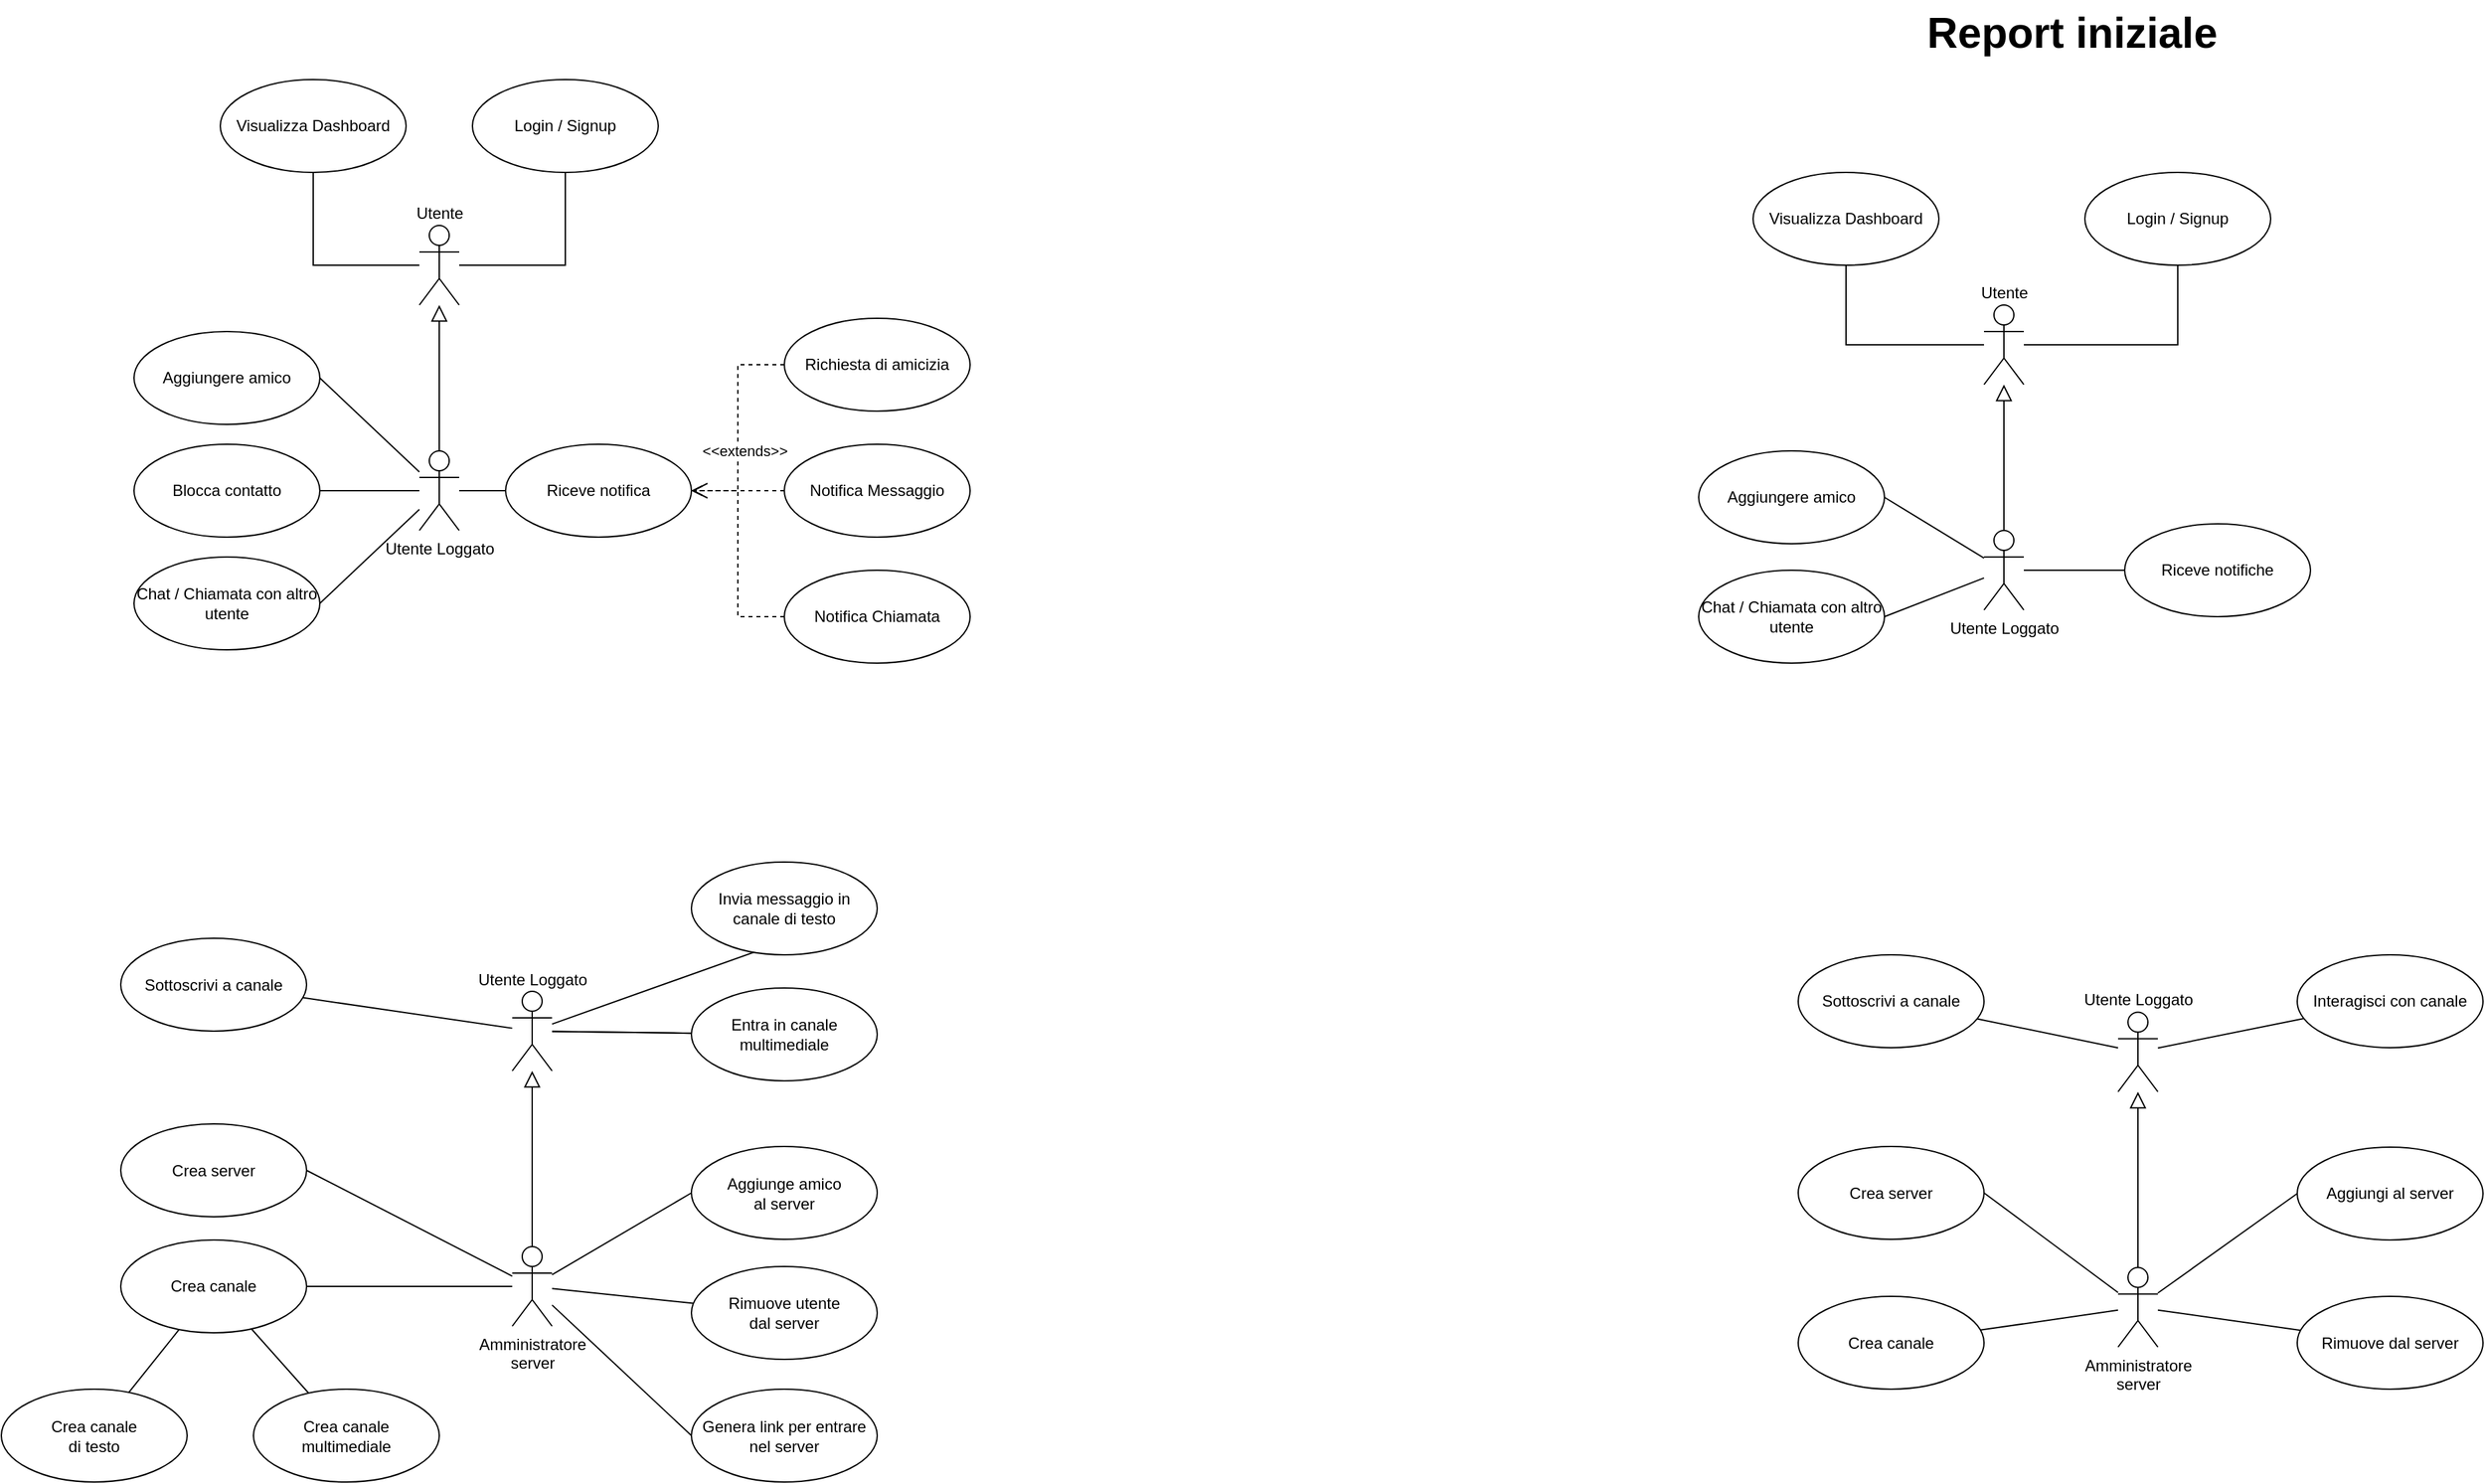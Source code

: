 <mxfile version="21.0.6" type="github">
  <diagram name="casi d&#39;uso" id="L522oNF_uNWGlUxBPbBV">
    <mxGraphModel dx="1451" dy="994" grid="1" gridSize="10" guides="1" tooltips="1" connect="1" arrows="1" fold="1" page="1" pageScale="1" pageWidth="1169" pageHeight="1654" math="0" shadow="0">
      <root>
        <mxCell id="0" />
        <mxCell id="1" parent="0" />
        <mxCell id="ZlrdZ9Rfqk7_zWv-UgOn-36" style="edgeStyle=orthogonalEdgeStyle;rounded=0;orthogonalLoop=1;jettySize=auto;html=1;strokeWidth=1;endArrow=block;endFill=0;endSize=10;" parent="1" source="ZlrdZ9Rfqk7_zWv-UgOn-1" target="ZlrdZ9Rfqk7_zWv-UgOn-2" edge="1">
          <mxGeometry relative="1" as="geometry" />
        </mxCell>
        <mxCell id="ZlrdZ9Rfqk7_zWv-UgOn-47" style="rounded=0;orthogonalLoop=1;jettySize=auto;html=1;entryX=1;entryY=0.5;entryDx=0;entryDy=0;startSize=10;endSize=10;endArrow=none;endFill=0;" parent="1" source="ZlrdZ9Rfqk7_zWv-UgOn-1" target="ZlrdZ9Rfqk7_zWv-UgOn-17" edge="1">
          <mxGeometry relative="1" as="geometry" />
        </mxCell>
        <mxCell id="ZlrdZ9Rfqk7_zWv-UgOn-48" style="rounded=0;orthogonalLoop=1;jettySize=auto;html=1;startSize=10;endSize=10;endArrow=none;endFill=0;" parent="1" source="ZlrdZ9Rfqk7_zWv-UgOn-1" target="ZlrdZ9Rfqk7_zWv-UgOn-18" edge="1">
          <mxGeometry relative="1" as="geometry" />
        </mxCell>
        <mxCell id="ZlrdZ9Rfqk7_zWv-UgOn-49" style="rounded=0;orthogonalLoop=1;jettySize=auto;html=1;entryX=1;entryY=0.5;entryDx=0;entryDy=0;startSize=10;endSize=10;endArrow=none;endFill=0;" parent="1" source="ZlrdZ9Rfqk7_zWv-UgOn-1" target="ZlrdZ9Rfqk7_zWv-UgOn-19" edge="1">
          <mxGeometry relative="1" as="geometry" />
        </mxCell>
        <mxCell id="ZlrdZ9Rfqk7_zWv-UgOn-50" style="edgeStyle=orthogonalEdgeStyle;rounded=0;orthogonalLoop=1;jettySize=auto;html=1;startSize=10;endSize=10;endArrow=none;endFill=0;" parent="1" source="ZlrdZ9Rfqk7_zWv-UgOn-1" target="ZlrdZ9Rfqk7_zWv-UgOn-20" edge="1">
          <mxGeometry relative="1" as="geometry" />
        </mxCell>
        <mxCell id="ZlrdZ9Rfqk7_zWv-UgOn-1" value="Utente Loggato" style="shape=umlActor;verticalLabelPosition=bottom;verticalAlign=top;html=1;outlineConnect=0;" parent="1" vertex="1">
          <mxGeometry x="475" y="350" width="30" height="60" as="geometry" />
        </mxCell>
        <mxCell id="ZlrdZ9Rfqk7_zWv-UgOn-11" style="edgeStyle=orthogonalEdgeStyle;rounded=0;orthogonalLoop=1;jettySize=auto;html=1;startSize=10;endSize=10;endArrow=none;endFill=0;" parent="1" source="ZlrdZ9Rfqk7_zWv-UgOn-2" target="ZlrdZ9Rfqk7_zWv-UgOn-9" edge="1">
          <mxGeometry relative="1" as="geometry" />
        </mxCell>
        <mxCell id="ZlrdZ9Rfqk7_zWv-UgOn-13" style="edgeStyle=orthogonalEdgeStyle;rounded=0;orthogonalLoop=1;jettySize=auto;html=1;entryX=0.5;entryY=1;entryDx=0;entryDy=0;startSize=10;endSize=10;endArrow=none;endFill=0;" parent="1" source="ZlrdZ9Rfqk7_zWv-UgOn-2" target="ZlrdZ9Rfqk7_zWv-UgOn-8" edge="1">
          <mxGeometry relative="1" as="geometry" />
        </mxCell>
        <mxCell id="ZlrdZ9Rfqk7_zWv-UgOn-8" value="Visualizza Dashboard" style="ellipse;whiteSpace=wrap;html=1;" parent="1" vertex="1">
          <mxGeometry x="325" y="70" width="140" height="70" as="geometry" />
        </mxCell>
        <mxCell id="ZlrdZ9Rfqk7_zWv-UgOn-9" value="Login / Signup" style="ellipse;whiteSpace=wrap;html=1;" parent="1" vertex="1">
          <mxGeometry x="515" y="70" width="140" height="70" as="geometry" />
        </mxCell>
        <mxCell id="ZlrdZ9Rfqk7_zWv-UgOn-2" value="Utente" style="shape=umlActor;verticalLabelPosition=top;verticalAlign=bottom;html=1;outlineConnect=0;horizontal=1;labelPosition=center;align=center;" parent="1" vertex="1">
          <mxGeometry x="475" y="180" width="30" height="60" as="geometry" />
        </mxCell>
        <mxCell id="ZlrdZ9Rfqk7_zWv-UgOn-17" value="Aggiungere amico" style="ellipse;whiteSpace=wrap;html=1;" parent="1" vertex="1">
          <mxGeometry x="260" y="260" width="140" height="70" as="geometry" />
        </mxCell>
        <mxCell id="ZlrdZ9Rfqk7_zWv-UgOn-18" value="Blocca contatto" style="ellipse;whiteSpace=wrap;html=1;" parent="1" vertex="1">
          <mxGeometry x="260" y="345" width="140" height="70" as="geometry" />
        </mxCell>
        <mxCell id="ZlrdZ9Rfqk7_zWv-UgOn-19" value="Chat / Chiamata con altro utente" style="ellipse;whiteSpace=wrap;html=1;" parent="1" vertex="1">
          <mxGeometry x="260" y="430" width="140" height="70" as="geometry" />
        </mxCell>
        <mxCell id="ZlrdZ9Rfqk7_zWv-UgOn-20" value="Riceve notifica" style="ellipse;whiteSpace=wrap;html=1;" parent="1" vertex="1">
          <mxGeometry x="540" y="345" width="140" height="70" as="geometry" />
        </mxCell>
        <mxCell id="ZlrdZ9Rfqk7_zWv-UgOn-66" style="edgeStyle=orthogonalEdgeStyle;rounded=0;orthogonalLoop=1;jettySize=auto;html=1;endArrow=open;endFill=0;dashed=1;endSize=10;" parent="1" source="ZlrdZ9Rfqk7_zWv-UgOn-26" target="ZlrdZ9Rfqk7_zWv-UgOn-20" edge="1">
          <mxGeometry relative="1" as="geometry" />
        </mxCell>
        <mxCell id="ZlrdZ9Rfqk7_zWv-UgOn-26" value="Notifica Messaggio" style="ellipse;whiteSpace=wrap;html=1;" parent="1" vertex="1">
          <mxGeometry x="750" y="345" width="140" height="70" as="geometry" />
        </mxCell>
        <mxCell id="ZlrdZ9Rfqk7_zWv-UgOn-68" style="edgeStyle=orthogonalEdgeStyle;rounded=0;orthogonalLoop=1;jettySize=auto;html=1;entryX=1;entryY=0.5;entryDx=0;entryDy=0;endArrow=open;endFill=0;dashed=1;" parent="1" source="ZlrdZ9Rfqk7_zWv-UgOn-27" target="ZlrdZ9Rfqk7_zWv-UgOn-20" edge="1">
          <mxGeometry relative="1" as="geometry" />
        </mxCell>
        <mxCell id="ZlrdZ9Rfqk7_zWv-UgOn-27" value="Notifica Chiamata" style="ellipse;whiteSpace=wrap;html=1;" parent="1" vertex="1">
          <mxGeometry x="750" y="440" width="140" height="70" as="geometry" />
        </mxCell>
        <mxCell id="ZlrdZ9Rfqk7_zWv-UgOn-67" style="edgeStyle=orthogonalEdgeStyle;rounded=0;orthogonalLoop=1;jettySize=auto;html=1;entryX=1;entryY=0.5;entryDx=0;entryDy=0;endArrow=open;endFill=0;dashed=1;" parent="1" source="ZlrdZ9Rfqk7_zWv-UgOn-28" target="ZlrdZ9Rfqk7_zWv-UgOn-20" edge="1">
          <mxGeometry relative="1" as="geometry" />
        </mxCell>
        <mxCell id="ZlrdZ9Rfqk7_zWv-UgOn-69" value="&amp;lt;&amp;lt;extends&amp;gt;&amp;gt;" style="edgeLabel;html=1;align=center;verticalAlign=middle;resizable=0;points=[];" parent="ZlrdZ9Rfqk7_zWv-UgOn-67" vertex="1" connectable="0">
          <mxGeometry x="0.624" y="-3" relative="1" as="geometry">
            <mxPoint x="9" y="-27" as="offset" />
          </mxGeometry>
        </mxCell>
        <mxCell id="ZlrdZ9Rfqk7_zWv-UgOn-28" value="Richiesta di amicizia" style="ellipse;whiteSpace=wrap;html=1;" parent="1" vertex="1">
          <mxGeometry x="750" y="250" width="140" height="70" as="geometry" />
        </mxCell>
        <mxCell id="ZlrdZ9Rfqk7_zWv-UgOn-54" style="edgeStyle=orthogonalEdgeStyle;rounded=0;orthogonalLoop=1;jettySize=auto;html=1;endArrow=block;endFill=0;endSize=10;" parent="1" source="ZlrdZ9Rfqk7_zWv-UgOn-33" target="ZlrdZ9Rfqk7_zWv-UgOn-43" edge="1">
          <mxGeometry relative="1" as="geometry" />
        </mxCell>
        <mxCell id="ZlrdZ9Rfqk7_zWv-UgOn-77" style="rounded=0;orthogonalLoop=1;jettySize=auto;html=1;endArrow=none;endFill=0;" parent="1" source="ZlrdZ9Rfqk7_zWv-UgOn-33" target="ZlrdZ9Rfqk7_zWv-UgOn-57" edge="1">
          <mxGeometry relative="1" as="geometry" />
        </mxCell>
        <mxCell id="ZlrdZ9Rfqk7_zWv-UgOn-80" style="rounded=0;orthogonalLoop=1;jettySize=auto;html=1;entryX=1;entryY=0.5;entryDx=0;entryDy=0;endArrow=none;endFill=0;" parent="1" source="ZlrdZ9Rfqk7_zWv-UgOn-33" target="ZlrdZ9Rfqk7_zWv-UgOn-58" edge="1">
          <mxGeometry relative="1" as="geometry" />
        </mxCell>
        <mxCell id="ZlrdZ9Rfqk7_zWv-UgOn-83" style="rounded=0;orthogonalLoop=1;jettySize=auto;html=1;entryX=0;entryY=0.5;entryDx=0;entryDy=0;endArrow=none;endFill=0;" parent="1" source="ZlrdZ9Rfqk7_zWv-UgOn-33" target="ZlrdZ9Rfqk7_zWv-UgOn-40" edge="1">
          <mxGeometry relative="1" as="geometry" />
        </mxCell>
        <mxCell id="ZlrdZ9Rfqk7_zWv-UgOn-84" style="rounded=0;orthogonalLoop=1;jettySize=auto;html=1;endArrow=none;endFill=0;" parent="1" source="ZlrdZ9Rfqk7_zWv-UgOn-33" target="ZlrdZ9Rfqk7_zWv-UgOn-56" edge="1">
          <mxGeometry relative="1" as="geometry" />
        </mxCell>
        <mxCell id="ZlrdZ9Rfqk7_zWv-UgOn-85" style="rounded=0;orthogonalLoop=1;jettySize=auto;html=1;entryX=0;entryY=0.5;entryDx=0;entryDy=0;endArrow=none;endFill=0;" parent="1" source="ZlrdZ9Rfqk7_zWv-UgOn-33" target="ZlrdZ9Rfqk7_zWv-UgOn-70" edge="1">
          <mxGeometry relative="1" as="geometry" />
        </mxCell>
        <mxCell id="ZlrdZ9Rfqk7_zWv-UgOn-33" value="Amministratore&lt;br&gt;server" style="shape=umlActor;verticalLabelPosition=bottom;verticalAlign=top;html=1;outlineConnect=0;horizontal=1;labelPosition=center;align=center;" parent="1" vertex="1">
          <mxGeometry x="545" y="950" width="30" height="60" as="geometry" />
        </mxCell>
        <mxCell id="ZlrdZ9Rfqk7_zWv-UgOn-40" value="Aggiunge amico&lt;br&gt;al server" style="ellipse;whiteSpace=wrap;html=1;" parent="1" vertex="1">
          <mxGeometry x="680" y="874.5" width="140" height="70" as="geometry" />
        </mxCell>
        <mxCell id="ZlrdZ9Rfqk7_zWv-UgOn-76" style="rounded=0;orthogonalLoop=1;jettySize=auto;html=1;endArrow=none;endFill=0;" parent="1" source="ZlrdZ9Rfqk7_zWv-UgOn-43" target="ZlrdZ9Rfqk7_zWv-UgOn-74" edge="1">
          <mxGeometry relative="1" as="geometry" />
        </mxCell>
        <mxCell id="ZlrdZ9Rfqk7_zWv-UgOn-82" style="rounded=0;orthogonalLoop=1;jettySize=auto;html=1;entryX=1;entryY=0.5;entryDx=0;entryDy=0;endArrow=none;endFill=0;" parent="1" source="ZlrdZ9Rfqk7_zWv-UgOn-43" target="ZlrdZ9Rfqk7_zWv-UgOn-73" edge="1">
          <mxGeometry relative="1" as="geometry" />
        </mxCell>
        <mxCell id="ZlrdZ9Rfqk7_zWv-UgOn-87" style="rounded=0;orthogonalLoop=1;jettySize=auto;html=1;endArrow=none;endFill=0;" parent="1" source="ZlrdZ9Rfqk7_zWv-UgOn-43" target="ZlrdZ9Rfqk7_zWv-UgOn-86" edge="1">
          <mxGeometry relative="1" as="geometry" />
        </mxCell>
        <mxCell id="ZlrdZ9Rfqk7_zWv-UgOn-43" value="Utente Loggato" style="shape=umlActor;verticalLabelPosition=top;verticalAlign=bottom;html=1;outlineConnect=0;labelPosition=center;align=center;" parent="1" vertex="1">
          <mxGeometry x="545" y="757.5" width="30" height="60" as="geometry" />
        </mxCell>
        <mxCell id="ZlrdZ9Rfqk7_zWv-UgOn-56" value="Rimuove utente&lt;br&gt;dal server" style="ellipse;whiteSpace=wrap;html=1;" parent="1" vertex="1">
          <mxGeometry x="680" y="965" width="140" height="70" as="geometry" />
        </mxCell>
        <mxCell id="ZlrdZ9Rfqk7_zWv-UgOn-57" value="Crea canale" style="ellipse;whiteSpace=wrap;html=1;" parent="1" vertex="1">
          <mxGeometry x="250" y="945" width="140" height="70" as="geometry" />
        </mxCell>
        <mxCell id="ZlrdZ9Rfqk7_zWv-UgOn-58" value="Crea server" style="ellipse;whiteSpace=wrap;html=1;" parent="1" vertex="1">
          <mxGeometry x="250" y="857.5" width="140" height="70" as="geometry" />
        </mxCell>
        <mxCell id="ZlrdZ9Rfqk7_zWv-UgOn-70" value="Genera link per entrare nel server" style="ellipse;whiteSpace=wrap;html=1;" parent="1" vertex="1">
          <mxGeometry x="680" y="1057.5" width="140" height="70" as="geometry" />
        </mxCell>
        <mxCell id="ZlrdZ9Rfqk7_zWv-UgOn-78" style="rounded=0;orthogonalLoop=1;jettySize=auto;html=1;endArrow=none;endFill=0;" parent="1" source="ZlrdZ9Rfqk7_zWv-UgOn-71" target="ZlrdZ9Rfqk7_zWv-UgOn-57" edge="1">
          <mxGeometry relative="1" as="geometry" />
        </mxCell>
        <mxCell id="ZlrdZ9Rfqk7_zWv-UgOn-71" value="Crea canale&lt;br&gt;di testo" style="ellipse;whiteSpace=wrap;html=1;" parent="1" vertex="1">
          <mxGeometry x="160" y="1057.5" width="140" height="70" as="geometry" />
        </mxCell>
        <mxCell id="ZlrdZ9Rfqk7_zWv-UgOn-79" style="rounded=0;orthogonalLoop=1;jettySize=auto;html=1;endArrow=none;endFill=0;" parent="1" source="ZlrdZ9Rfqk7_zWv-UgOn-72" target="ZlrdZ9Rfqk7_zWv-UgOn-57" edge="1">
          <mxGeometry relative="1" as="geometry" />
        </mxCell>
        <mxCell id="ZlrdZ9Rfqk7_zWv-UgOn-72" value="Crea canale&lt;br&gt;multimediale" style="ellipse;whiteSpace=wrap;html=1;" parent="1" vertex="1">
          <mxGeometry x="350" y="1057.5" width="140" height="70" as="geometry" />
        </mxCell>
        <mxCell id="ZlrdZ9Rfqk7_zWv-UgOn-73" value="Invia messaggio in canale di testo" style="ellipse;whiteSpace=wrap;html=1;" parent="1" vertex="1">
          <mxGeometry x="680" y="660" width="140" height="70" as="geometry" />
        </mxCell>
        <mxCell id="ZlrdZ9Rfqk7_zWv-UgOn-81" value="" style="rounded=0;orthogonalLoop=1;jettySize=auto;html=1;endArrow=none;endFill=0;" parent="1" source="ZlrdZ9Rfqk7_zWv-UgOn-43" target="ZlrdZ9Rfqk7_zWv-UgOn-74" edge="1">
          <mxGeometry relative="1" as="geometry">
            <mxPoint x="545" y="787.5" as="sourcePoint" />
            <mxPoint x="380" y="737.5" as="targetPoint" />
          </mxGeometry>
        </mxCell>
        <mxCell id="ZlrdZ9Rfqk7_zWv-UgOn-74" value="Entra in canale multimediale" style="ellipse;whiteSpace=wrap;html=1;" parent="1" vertex="1">
          <mxGeometry x="680" y="755" width="140" height="70" as="geometry" />
        </mxCell>
        <mxCell id="ZlrdZ9Rfqk7_zWv-UgOn-86" value="Sottoscrivi a canale" style="ellipse;whiteSpace=wrap;html=1;" parent="1" vertex="1">
          <mxGeometry x="250" y="717.5" width="140" height="70" as="geometry" />
        </mxCell>
        <mxCell id="N8Tcrw5aQN3_MhM3PGC5-1" style="edgeStyle=orthogonalEdgeStyle;rounded=0;orthogonalLoop=1;jettySize=auto;html=1;strokeWidth=1;endArrow=block;endFill=0;endSize=10;" edge="1" parent="1" source="N8Tcrw5aQN3_MhM3PGC5-6" target="N8Tcrw5aQN3_MhM3PGC5-11">
          <mxGeometry relative="1" as="geometry" />
        </mxCell>
        <mxCell id="N8Tcrw5aQN3_MhM3PGC5-2" style="rounded=0;orthogonalLoop=1;jettySize=auto;html=1;entryX=1;entryY=0.5;entryDx=0;entryDy=0;startSize=10;endSize=10;endArrow=none;endFill=0;" edge="1" parent="1" source="N8Tcrw5aQN3_MhM3PGC5-6" target="N8Tcrw5aQN3_MhM3PGC5-12">
          <mxGeometry relative="1" as="geometry" />
        </mxCell>
        <mxCell id="N8Tcrw5aQN3_MhM3PGC5-4" style="rounded=0;orthogonalLoop=1;jettySize=auto;html=1;entryX=1;entryY=0.5;entryDx=0;entryDy=0;startSize=10;endSize=10;endArrow=none;endFill=0;" edge="1" parent="1" source="N8Tcrw5aQN3_MhM3PGC5-6" target="N8Tcrw5aQN3_MhM3PGC5-14">
          <mxGeometry relative="1" as="geometry" />
        </mxCell>
        <mxCell id="N8Tcrw5aQN3_MhM3PGC5-5" style="edgeStyle=orthogonalEdgeStyle;rounded=0;orthogonalLoop=1;jettySize=auto;html=1;startSize=10;endSize=10;endArrow=none;endFill=0;" edge="1" parent="1" source="N8Tcrw5aQN3_MhM3PGC5-6" target="N8Tcrw5aQN3_MhM3PGC5-15">
          <mxGeometry relative="1" as="geometry" />
        </mxCell>
        <mxCell id="N8Tcrw5aQN3_MhM3PGC5-6" value="Utente Loggato" style="shape=umlActor;verticalLabelPosition=bottom;verticalAlign=top;html=1;outlineConnect=0;" vertex="1" parent="1">
          <mxGeometry x="1654" y="410" width="30" height="60" as="geometry" />
        </mxCell>
        <mxCell id="N8Tcrw5aQN3_MhM3PGC5-7" style="edgeStyle=orthogonalEdgeStyle;rounded=0;orthogonalLoop=1;jettySize=auto;html=1;startSize=10;endSize=10;endArrow=none;endFill=0;" edge="1" parent="1" source="N8Tcrw5aQN3_MhM3PGC5-11" target="N8Tcrw5aQN3_MhM3PGC5-10">
          <mxGeometry relative="1" as="geometry" />
        </mxCell>
        <mxCell id="N8Tcrw5aQN3_MhM3PGC5-8" style="edgeStyle=orthogonalEdgeStyle;rounded=0;orthogonalLoop=1;jettySize=auto;html=1;entryX=0.5;entryY=1;entryDx=0;entryDy=0;startSize=10;endSize=10;endArrow=none;endFill=0;" edge="1" parent="1" source="N8Tcrw5aQN3_MhM3PGC5-11" target="N8Tcrw5aQN3_MhM3PGC5-9">
          <mxGeometry relative="1" as="geometry" />
        </mxCell>
        <mxCell id="N8Tcrw5aQN3_MhM3PGC5-9" value="Visualizza Dashboard" style="ellipse;whiteSpace=wrap;html=1;" vertex="1" parent="1">
          <mxGeometry x="1480" y="140" width="140" height="70" as="geometry" />
        </mxCell>
        <mxCell id="N8Tcrw5aQN3_MhM3PGC5-10" value="Login / Signup" style="ellipse;whiteSpace=wrap;html=1;" vertex="1" parent="1">
          <mxGeometry x="1730" y="140" width="140" height="70" as="geometry" />
        </mxCell>
        <mxCell id="N8Tcrw5aQN3_MhM3PGC5-11" value="Utente" style="shape=umlActor;verticalLabelPosition=top;verticalAlign=bottom;html=1;outlineConnect=0;horizontal=1;labelPosition=center;align=center;" vertex="1" parent="1">
          <mxGeometry x="1654" y="240" width="30" height="60" as="geometry" />
        </mxCell>
        <mxCell id="N8Tcrw5aQN3_MhM3PGC5-12" value="Aggiungere amico" style="ellipse;whiteSpace=wrap;html=1;" vertex="1" parent="1">
          <mxGeometry x="1439" y="350" width="140" height="70" as="geometry" />
        </mxCell>
        <mxCell id="N8Tcrw5aQN3_MhM3PGC5-14" value="Chat / Chiamata con altro utente" style="ellipse;whiteSpace=wrap;html=1;" vertex="1" parent="1">
          <mxGeometry x="1439" y="440" width="140" height="70" as="geometry" />
        </mxCell>
        <mxCell id="N8Tcrw5aQN3_MhM3PGC5-15" value="Riceve notifiche" style="ellipse;whiteSpace=wrap;html=1;" vertex="1" parent="1">
          <mxGeometry x="1760" y="405" width="140" height="70" as="geometry" />
        </mxCell>
        <mxCell id="N8Tcrw5aQN3_MhM3PGC5-23" value="&lt;font style=&quot;font-size: 32px;&quot;&gt;&lt;b&gt;Report iniziale&lt;/b&gt;&lt;/font&gt;" style="text;html=1;align=center;verticalAlign=middle;resizable=0;points=[];autosize=1;strokeColor=none;fillColor=none;" vertex="1" parent="1">
          <mxGeometry x="1600" y="10" width="240" height="50" as="geometry" />
        </mxCell>
        <mxCell id="N8Tcrw5aQN3_MhM3PGC5-24" style="edgeStyle=orthogonalEdgeStyle;rounded=0;orthogonalLoop=1;jettySize=auto;html=1;endArrow=block;endFill=0;endSize=10;" edge="1" parent="1" source="N8Tcrw5aQN3_MhM3PGC5-30" target="N8Tcrw5aQN3_MhM3PGC5-35">
          <mxGeometry relative="1" as="geometry" />
        </mxCell>
        <mxCell id="N8Tcrw5aQN3_MhM3PGC5-25" style="rounded=0;orthogonalLoop=1;jettySize=auto;html=1;endArrow=none;endFill=0;" edge="1" parent="1" source="N8Tcrw5aQN3_MhM3PGC5-30" target="N8Tcrw5aQN3_MhM3PGC5-37">
          <mxGeometry relative="1" as="geometry" />
        </mxCell>
        <mxCell id="N8Tcrw5aQN3_MhM3PGC5-26" style="rounded=0;orthogonalLoop=1;jettySize=auto;html=1;entryX=1;entryY=0.5;entryDx=0;entryDy=0;endArrow=none;endFill=0;" edge="1" parent="1" source="N8Tcrw5aQN3_MhM3PGC5-30" target="N8Tcrw5aQN3_MhM3PGC5-38">
          <mxGeometry relative="1" as="geometry" />
        </mxCell>
        <mxCell id="N8Tcrw5aQN3_MhM3PGC5-27" style="rounded=0;orthogonalLoop=1;jettySize=auto;html=1;entryX=0;entryY=0.5;entryDx=0;entryDy=0;endArrow=none;endFill=0;" edge="1" parent="1" source="N8Tcrw5aQN3_MhM3PGC5-30" target="N8Tcrw5aQN3_MhM3PGC5-31">
          <mxGeometry relative="1" as="geometry" />
        </mxCell>
        <mxCell id="N8Tcrw5aQN3_MhM3PGC5-28" style="rounded=0;orthogonalLoop=1;jettySize=auto;html=1;endArrow=none;endFill=0;" edge="1" parent="1" source="N8Tcrw5aQN3_MhM3PGC5-30" target="N8Tcrw5aQN3_MhM3PGC5-36">
          <mxGeometry relative="1" as="geometry" />
        </mxCell>
        <mxCell id="N8Tcrw5aQN3_MhM3PGC5-30" value="Amministratore&lt;br&gt;server" style="shape=umlActor;verticalLabelPosition=bottom;verticalAlign=top;html=1;outlineConnect=0;horizontal=1;labelPosition=center;align=center;" vertex="1" parent="1">
          <mxGeometry x="1755" y="965.75" width="30" height="60" as="geometry" />
        </mxCell>
        <mxCell id="N8Tcrw5aQN3_MhM3PGC5-31" value="Aggiungi&amp;nbsp;al server" style="ellipse;whiteSpace=wrap;html=1;" vertex="1" parent="1">
          <mxGeometry x="1890" y="875" width="140" height="70" as="geometry" />
        </mxCell>
        <mxCell id="N8Tcrw5aQN3_MhM3PGC5-34" style="rounded=0;orthogonalLoop=1;jettySize=auto;html=1;endArrow=none;endFill=0;" edge="1" parent="1" source="N8Tcrw5aQN3_MhM3PGC5-35" target="N8Tcrw5aQN3_MhM3PGC5-47">
          <mxGeometry relative="1" as="geometry" />
        </mxCell>
        <mxCell id="N8Tcrw5aQN3_MhM3PGC5-49" style="rounded=0;orthogonalLoop=1;jettySize=auto;html=1;endArrow=none;endFill=0;" edge="1" parent="1" source="N8Tcrw5aQN3_MhM3PGC5-35" target="N8Tcrw5aQN3_MhM3PGC5-48">
          <mxGeometry relative="1" as="geometry" />
        </mxCell>
        <mxCell id="N8Tcrw5aQN3_MhM3PGC5-35" value="Utente Loggato" style="shape=umlActor;verticalLabelPosition=top;verticalAlign=bottom;html=1;outlineConnect=0;labelPosition=center;align=center;" vertex="1" parent="1">
          <mxGeometry x="1755" y="773.25" width="30" height="60" as="geometry" />
        </mxCell>
        <mxCell id="N8Tcrw5aQN3_MhM3PGC5-36" value="Rimuove&amp;nbsp;dal server" style="ellipse;whiteSpace=wrap;html=1;" vertex="1" parent="1">
          <mxGeometry x="1890" y="987.5" width="140" height="70" as="geometry" />
        </mxCell>
        <mxCell id="N8Tcrw5aQN3_MhM3PGC5-37" value="Crea canale" style="ellipse;whiteSpace=wrap;html=1;" vertex="1" parent="1">
          <mxGeometry x="1514" y="987.5" width="140" height="70" as="geometry" />
        </mxCell>
        <mxCell id="N8Tcrw5aQN3_MhM3PGC5-38" value="Crea server" style="ellipse;whiteSpace=wrap;html=1;" vertex="1" parent="1">
          <mxGeometry x="1514" y="874.5" width="140" height="70" as="geometry" />
        </mxCell>
        <mxCell id="N8Tcrw5aQN3_MhM3PGC5-47" value="Sottoscrivi a canale" style="ellipse;whiteSpace=wrap;html=1;" vertex="1" parent="1">
          <mxGeometry x="1514" y="730" width="140" height="70" as="geometry" />
        </mxCell>
        <mxCell id="N8Tcrw5aQN3_MhM3PGC5-48" value="Interagisci con canale" style="ellipse;whiteSpace=wrap;html=1;" vertex="1" parent="1">
          <mxGeometry x="1890" y="730" width="140" height="70" as="geometry" />
        </mxCell>
      </root>
    </mxGraphModel>
  </diagram>
</mxfile>
